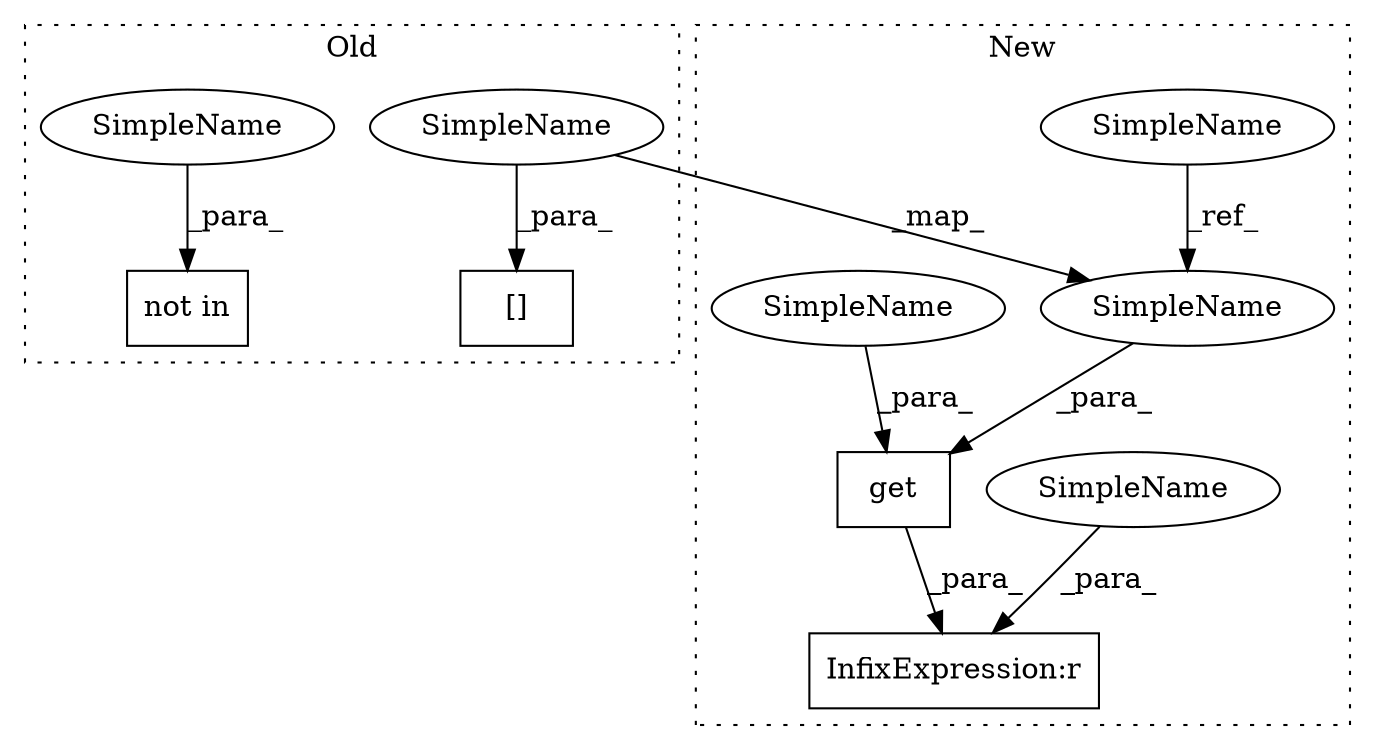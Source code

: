 digraph G {
subgraph cluster0 {
1 [label="not in" a="108" s="6388" l="36" shape="box"];
5 [label="[]" a="2" s="6552,6581" l="20,1" shape="box"];
9 [label="SimpleName" a="42" s="6572" l="9" shape="ellipse"];
10 [label="SimpleName" a="42" s="6388" l="9" shape="ellipse"];
label = "Old";
style="dotted";
}
subgraph cluster1 {
2 [label="get" a="32" s="7194,7212" l="4,1" shape="box"];
3 [label="InfixExpression:r" a="27" s="7232" l="4" shape="box"];
4 [label="SimpleName" a="42" s="7122" l="9" shape="ellipse"];
6 [label="SimpleName" a="42" s="7198" l="9" shape="ellipse"];
7 [label="SimpleName" a="42" s="7236" l="4" shape="ellipse"];
8 [label="SimpleName" a="42" s="7208" l="4" shape="ellipse"];
label = "New";
style="dotted";
}
2 -> 3 [label="_para_"];
4 -> 6 [label="_ref_"];
6 -> 2 [label="_para_"];
7 -> 3 [label="_para_"];
8 -> 2 [label="_para_"];
9 -> 5 [label="_para_"];
9 -> 6 [label="_map_"];
10 -> 1 [label="_para_"];
}